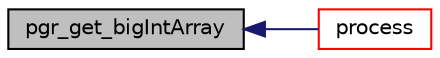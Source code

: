 digraph "pgr_get_bigIntArray"
{
  edge [fontname="Helvetica",fontsize="10",labelfontname="Helvetica",labelfontsize="10"];
  node [fontname="Helvetica",fontsize="10",shape=record];
  rankdir="LR";
  Node3 [label="pgr_get_bigIntArray",height=0.2,width=0.4,color="black", fillcolor="grey75", style="filled", fontcolor="black"];
  Node3 -> Node4 [dir="back",color="midnightblue",fontsize="10",style="solid",fontname="Helvetica"];
  Node4 [label="process",height=0.2,width=0.4,color="red", fillcolor="white", style="filled",URL="$astar_8c.html#aaaf7184e9c115d16cd3d635bdaadf808"];
}
